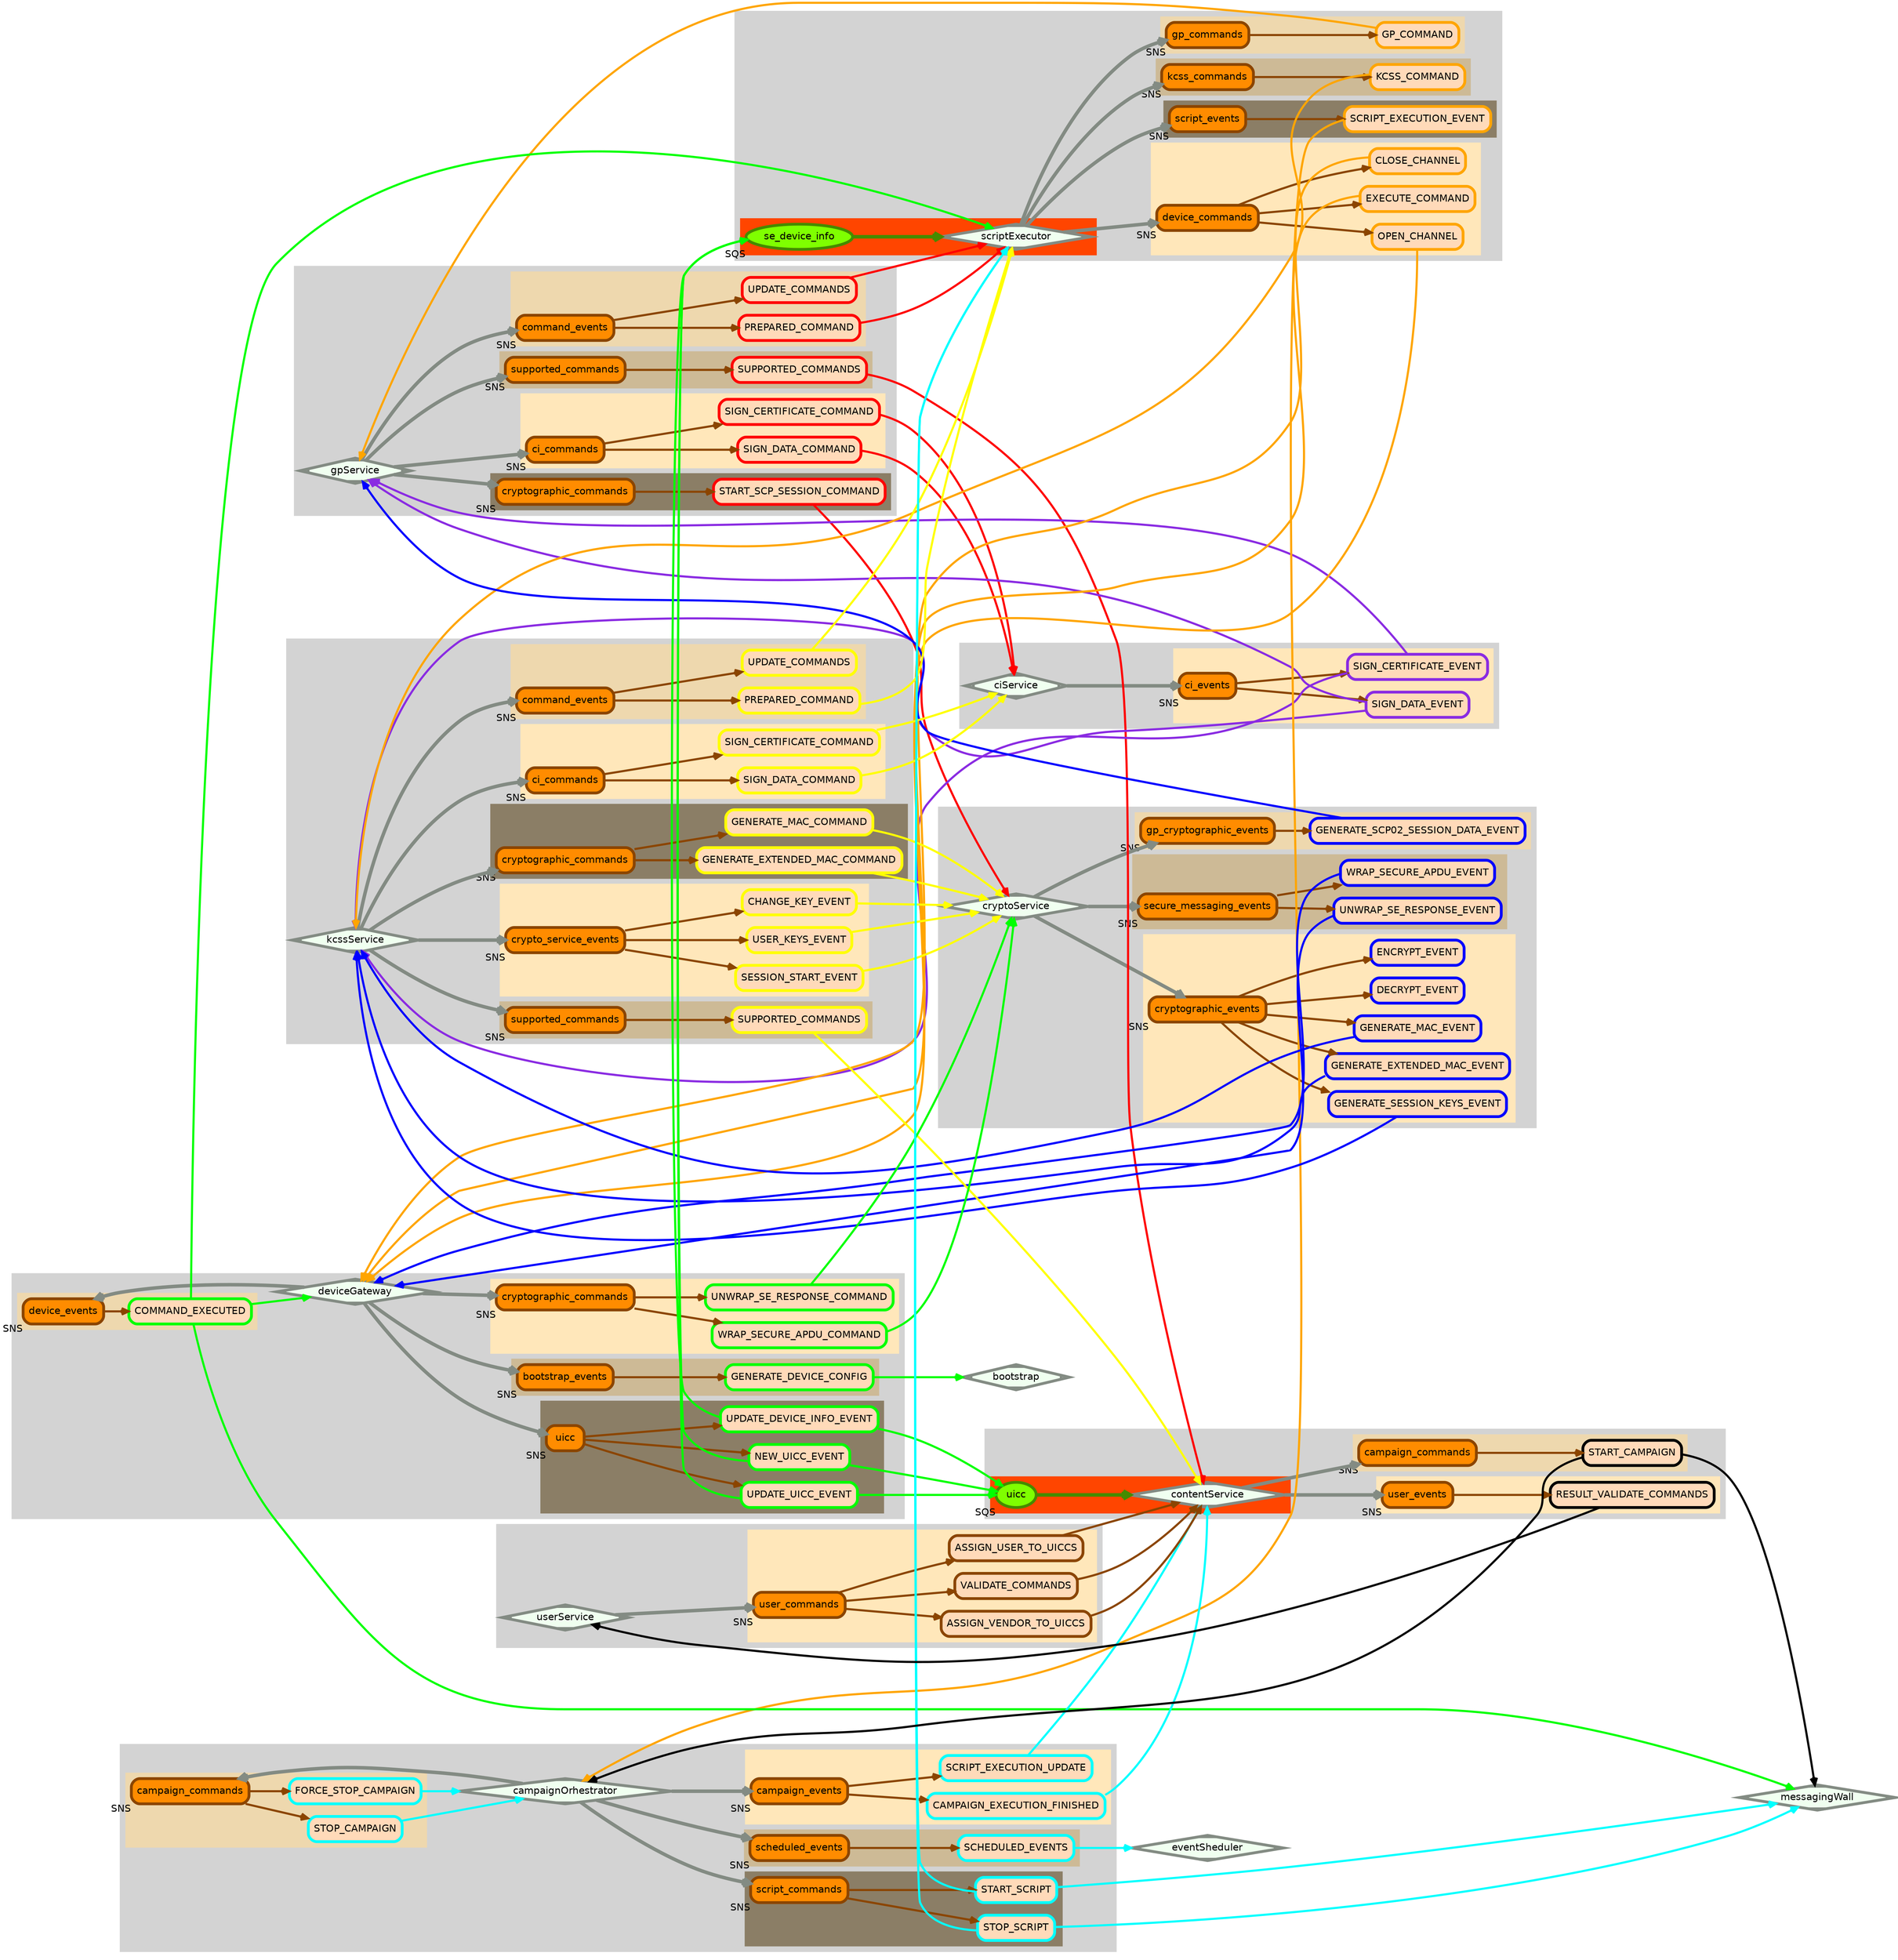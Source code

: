 digraph G {
    // See file "README.md -> Graph structure and How to work with code"
    
    rankdir=LR;
    
    // Block-1: Variables.
    
    // Service
    node [style = "filled,rounded", shape = "Mdiamond", color = "honeydew4",  
    fillcolor = "honeydew", penwidth = "4", fontname = "helvetica"]
    gpService ciService scriptExecutor cryptoService kcssService deviceGateway
    campaignOrhestrator contentService userService eventSheduler bootstrap messagingWall
    
    // deviceGateway -> SQS
    node [xlabel = "SQS", shape = "oval", color = "chartreuse4", fillcolor = "chartreuse1"]
    uiccSQS [label = "uicc"] se_device_info   
    
    // gpService -> Topics
    node [xlabel= "SNS", shape = "box", color = "darkorange4", fillcolor = "darkorange"]
    ci_commands command_events supported_commands cryptographic_commands
    // ciService -> Topics
    ci_events
    // scriptExecutor -> Topics
    device_commands gp_commands kcss_commands script_events
    // cryptoService -> Topics
    cryptographic_events gp_cryptographic_events secure_messaging_events
    // kcssService -> Topics !!!AvoidDuplicates!!!
    ci_commands_ [label = "ci_commands"] command_events_ [label = "command_events"]
    supported_commands_ [label = "supported_commands"] 
    cryptographic_commands_ [label = "cryptographic_commands"] crypto_service_events
    // deviceGateway -> Topics !!!AvoidDuplicates!!!
    cryptographic_commands__ [label = "cryptographic_commands"] device_events 
    bootstrap_events uicc
    // campaignOrhestrator -> Topics
    campaign_events campaign_commands scheduled_events script_commands
    // contentService -> Topics !!!AvoidDuplicates!!!
    user_events campaign_commands_ [label = "campaign_commands"]
    // userService -> Topics
    user_commands

    // gpService -> Events
    node [xlabel = "",color = "red", fillcolor = "peachpuff1"]
    SIGN_DATA_COMMAND SIGN_CERTIFICATE_COMMAND PREPARED_COMMAND UPDATE_COMMANDS 
    SUPPORTED_COMMANDS START_SCP_SESSION_COMMAND
    // ciService -> Events
    node [color = "blueviolet"]
    SIGN_CERTIFICATE_EVENT SIGN_DATA_EVENT
    // scriptExecutor -> Events
    node [color = "orange"]
    EXECUTE_COMMAND OPEN_CHANNEL CLOSE_CHANNEL GP_COMMAND KCSS_COMMAND 
    SCRIPT_EXECUTION_EVENT
    // cryptoService -> Events
    node [color = "blue"]
    GENERATE_EXTENDED_MAC_EVENT GENERATE_MAC_EVENT GENERATE_SESSION_KEYS_EVENT 
    DECRYPT_EVENT ENCRYPT_EVENT GENERATE_SCP02_SESSION_DATA_EVENT WRAP_SECURE_APDU_EVENT
    UNWRAP_SE_RESPONSE_EVENT
    // kcssService -> Events !!!AvoidDuplicates!!!
    node [color = "yellow"]
    SIGN_DATA_COMMAND_ [label = "SIGN_DATA_COMMAND"] 
    SIGN_CERTIFICATE_COMMAND_ [label = "SIGN_CERTIFICATE_COMMAND"] 
    PREPARED_COMMAND_ [label = "PREPARED_COMMAND"] 
    UPDATE_COMMANDS_ [label = "UPDATE_COMMANDS"]
    SUPPORTED_COMMANDS_ [label = "SUPPORTED_COMMANDS"]
    GENERATE_EXTENDED_MAC_COMMAND GENERATE_MAC_COMMAND USER_KEYS_EVENT
    CHANGE_KEY_EVENT SESSION_START_EVENT
    // deviceGateway -> Events
    node [color = "green"]
    WRAP_SECURE_APDU_COMMAND UNWRAP_SE_RESPONSE_COMMAND COMMAND_EXECUTED 
    GENERATE_DEVICE_CONFIG NEW_UICC_EVENT UPDATE_DEVICE_INFO_EVENT UPDATE_UICC_EVENT
    // campaignOrhestrator -> Events
    node [color = "cyan"]
    CAMPAIGN_EXECUTION_FINISHED SCRIPT_EXECUTION_UPDATE STOP_CAMPAIGN 
    FORCE_STOP_CAMPAIGN SCHEDULED_EVENTS START_SCRIPT STOP_SCRIPT
    // contentService -> Events
    node [color = "black"]
    RESULT_VALIDATE_COMMANDS START_CAMPAIGN
    // userService -> Events
    node [color = "darkorange4"]
    ASSIGN_USER_TO_UICCS ASSIGN_VENDOR_TO_UICCS VALIDATE_COMMANDS
    
    
    // Block-2: Relations like "Service -> Topic (SNS) -> Event"
    
edge [arrowhead = "vee", color = "honeydew4", penwidth = "5"]
subgraph cluster_1 {style="filled" color="lightgrey"
  gpService -> {ci_commands command_events supported_commands cryptographic_commands}
        edge [style="bold",color="darkorange4", penwidth = "3"]
        subgraph cluster_1_1 {color="wheat1"
            ci_commands -> {SIGN_DATA_COMMAND SIGN_CERTIFICATE_COMMAND}
        }
        subgraph cluster_1_2 {color="wheat2"
            command_events -> {PREPARED_COMMAND UPDATE_COMMANDS}
        }
        subgraph cluster_1_3 {color="wheat3"
            supported_commands -> SUPPORTED_COMMANDS
        }
        subgraph cluster_1_4 {color="wheat4"
            cryptographic_commands -> START_SCP_SESSION_COMMAND
        }
}

subgraph cluster_2 {style="filled" color="lightgrey"
ciService -> ci_events
        edge [style="bold",color="darkorange4", penwidth = "3"]
        subgraph cluster_2_1 {color="wheat1"
        ci_events -> {SIGN_CERTIFICATE_EVENT SIGN_DATA_EVENT}
        }
}

subgraph cluster_3 {style="filled" color="lightgrey"
        subgraph cluster_3_0 {color="orangered"
            se_device_info -> {scriptExecutor} [color=chartreuse4]
        }
scriptExecutor -> {device_commands gp_commands kcss_commands script_events}
        edge [style="bold",color="darkorange4", penwidth = "3"]
        subgraph cluster_3_1 {color="wheat1"
            device_commands -> {EXECUTE_COMMAND OPEN_CHANNEL CLOSE_CHANNEL}
        }
        subgraph cluster_3_2 {color="wheat2"
            gp_commands -> {GP_COMMAND}
        }
        subgraph cluster_3_3 {color="wheat3"
            kcss_commands -> {KCSS_COMMAND}
        }
        subgraph cluster_3_4 {color="wheat4"
            script_events -> {SCRIPT_EXECUTION_EVENT}
        }
}

subgraph cluster_4 {style="filled" color="lightgrey"
cryptoService -> {cryptographic_events gp_cryptographic_events secure_messaging_events}
        edge [style="bold",color="darkorange4", penwidth = "3"]
        subgraph cluster_4_1 {color="wheat1"
            cryptographic_events -> {GENERATE_EXTENDED_MAC_EVENT GENERATE_MAC_EVENT 
            GENERATE_SESSION_KEYS_EVENT DECRYPT_EVENT ENCRYPT_EVENT}
        }
        subgraph cluster_4_2 {color="wheat2"
            gp_cryptographic_events -> {GENERATE_SCP02_SESSION_DATA_EVENT}
        }
        subgraph cluster_4_3 {color="wheat3"
            secure_messaging_events -> {WRAP_SECURE_APDU_EVENT UNWRAP_SE_RESPONSE_EVENT}
        }
}

subgraph cluster_5 {style="filled" color="lightgrey"
kcssService -> {ci_commands_ command_events_ supported_commands_ cryptographic_commands_ 
crypto_service_events}
        edge [style="bold",color="darkorange4", penwidth = "3"]
        subgraph cluster_5_1 {color="wheat1"
            ci_commands_ -> {SIGN_DATA_COMMAND_ SIGN_CERTIFICATE_COMMAND_}
        }
        subgraph cluster_5_2 {color="wheat2"
            command_events_ -> {PREPARED_COMMAND_ UPDATE_COMMANDS_}
        }
        subgraph cluster_5_3 {color="wheat3"
            supported_commands_ -> SUPPORTED_COMMANDS_
        }        
        subgraph cluster_5_4 {color="wheat4"
            cryptographic_commands_ -> {GENERATE_EXTENDED_MAC_COMMAND GENERATE_MAC_COMMAND}
        }
        subgraph cluster_5_5 {color="wheat1"
            crypto_service_events -> {USER_KEYS_EVENT CHANGE_KEY_EVENT SESSION_START_EVENT}
        }
}

subgraph cluster_6 {style="filled" color="lightgrey"
deviceGateway -> {cryptographic_commands__ device_events bootstrap_events uicc}
        edge [style="bold",color="darkorange4", penwidth = "3"]
        subgraph cluster_6_1 {color="wheat1"
            cryptographic_commands__ -> {WRAP_SECURE_APDU_COMMAND UNWRAP_SE_RESPONSE_COMMAND}
        }
        subgraph cluster_6_2 {color="wheat2"
            device_events -> {COMMAND_EXECUTED}
        }
        subgraph cluster_6_3 {color="wheat3"
            bootstrap_events -> {GENERATE_DEVICE_CONFIG}
        }
        subgraph cluster_6_4 {color="wheat4"
            uicc -> {NEW_UICC_EVENT UPDATE_DEVICE_INFO_EVENT UPDATE_UICC_EVENT}
        }
}

subgraph cluster_7 {style="filled" color="lightgrey"
campaignOrhestrator -> {campaign_events campaign_commands scheduled_events script_commands}
        edge [style="bold",color="darkorange4", penwidth = "3"]
        subgraph cluster_7_1 {color="wheat1"
            campaign_events -> {CAMPAIGN_EXECUTION_FINISHED SCRIPT_EXECUTION_UPDATE}
        }
        subgraph cluster_7_2 {color="wheat2"
            campaign_commands -> {STOP_CAMPAIGN FORCE_STOP_CAMPAIGN}
        }
        subgraph cluster_7_3 {color="wheat3"
            scheduled_events -> SCHEDULED_EVENTS
        }
        subgraph cluster_7_4 {color="wheat4"
            script_commands -> {START_SCRIPT STOP_SCRIPT}
        }
 }

subgraph cluster_8 {style="filled" color="lightgrey"
        subgraph cluster_8_0 {color="orangered"
            uiccSQS -> {contentService} [color=chartreuse4]
        }
contentService -> {user_events campaign_commands_}
        edge [style="bold",color="darkorange4", penwidth = "3"]
        subgraph cluster_8_1 {color="wheat1"
            user_events -> {RESULT_VALIDATE_COMMANDS}
        }
        subgraph cluster_8_2 {color="wheat2"
            campaign_commands_ -> {START_CAMPAIGN}
        }
}

subgraph cluster_9 {style="filled" color="lightgrey"
userService -> user_commands
        edge [style="bold",color="darkorange4", penwidth = "3"]
        subgraph cluster_9_1 {color="wheat1"
        user_commands -> {ASSIGN_USER_TO_UICCS ASSIGN_VENDOR_TO_UICCS VALIDATE_COMMANDS}
        }
}

    // Block-3: Relations like "Event -> Services"

// gpService
edge [style=bold,color = "red", penwidth = "3"]
SIGN_DATA_COMMAND -> ciService
SIGN_CERTIFICATE_COMMAND -> ciService
PREPARED_COMMAND -> scriptExecutor
UPDATE_COMMANDS -> scriptExecutor
SUPPORTED_COMMANDS -> contentService
START_SCP_SESSION_COMMAND -> cryptoService
// ciService
edge [color = "blueviolet"]
SIGN_CERTIFICATE_EVENT -> {gpService kcssService}
SIGN_DATA_EVENT -> {gpService kcssService}
// scriptExecutor
edge [color = "orange"]
EXECUTE_COMMAND -> deviceGateway
OPEN_CHANNEL -> deviceGateway
CLOSE_CHANNEL -> deviceGateway
GP_COMMAND -> gpService
KCSS_COMMAND -> kcssService
SCRIPT_EXECUTION_EVENT -> campaignOrhestrator
// cryptoService
edge [color = "blue"]
GENERATE_EXTENDED_MAC_EVENT -> kcssService
GENERATE_MAC_EVENT -> kcssService
GENERATE_SESSION_KEYS_EVENT -> kcssService
GENERATE_SCP02_SESSION_DATA_EVENT -> gpService
WRAP_SECURE_APDU_EVENT -> deviceGateway
UNWRAP_SE_RESPONSE_EVENT -> deviceGateway
// kcssService
edge [color = "yellow"]
SIGN_DATA_COMMAND_ -> ciService
SIGN_CERTIFICATE_COMMAND_ -> ciService
PREPARED_COMMAND_ -> scriptExecutor
UPDATE_COMMANDS_ -> scriptExecutor
SUPPORTED_COMMANDS_ -> contentService
GENERATE_EXTENDED_MAC_COMMAND -> cryptoService
GENERATE_MAC_COMMAND -> cryptoService
USER_KEYS_EVENT -> cryptoService
CHANGE_KEY_EVENT -> cryptoService
SESSION_START_EVENT -> cryptoService
// deviceGateway
edge [color = "green"]
WRAP_SECURE_APDU_COMMAND -> cryptoService
UNWRAP_SE_RESPONSE_COMMAND -> cryptoService
COMMAND_EXECUTED -> {deviceGateway scriptExecutor messagingWall}
GENERATE_DEVICE_CONFIG -> bootstrap
NEW_UICC_EVENT -> {se_device_info uiccSQS}
UPDATE_DEVICE_INFO_EVENT -> {se_device_info uiccSQS}
UPDATE_UICC_EVENT -> {se_device_info uiccSQS}
// campaignOrhestrator
edge [color = "cyan"]
CAMPAIGN_EXECUTION_FINISHED -> contentService
SCRIPT_EXECUTION_UPDATE -> contentService
STOP_CAMPAIGN -> campaignOrhestrator
FORCE_STOP_CAMPAIGN -> campaignOrhestrator
SCHEDULED_EVENTS -> eventSheduler
START_SCRIPT -> {scriptExecutor messagingWall}
STOP_SCRIPT -> {scriptExecutor messagingWall}
// contentService
edge [color = "black"]
RESULT_VALIDATE_COMMANDS -> userService
START_CAMPAIGN -> {campaignOrhestrator messagingWall}
// userService
edge [color = "darkorange4"]
ASSIGN_USER_TO_UICCS -> contentService
ASSIGN_VENDOR_TO_UICCS -> contentService
VALIDATE_COMMANDS -> contentService
}
